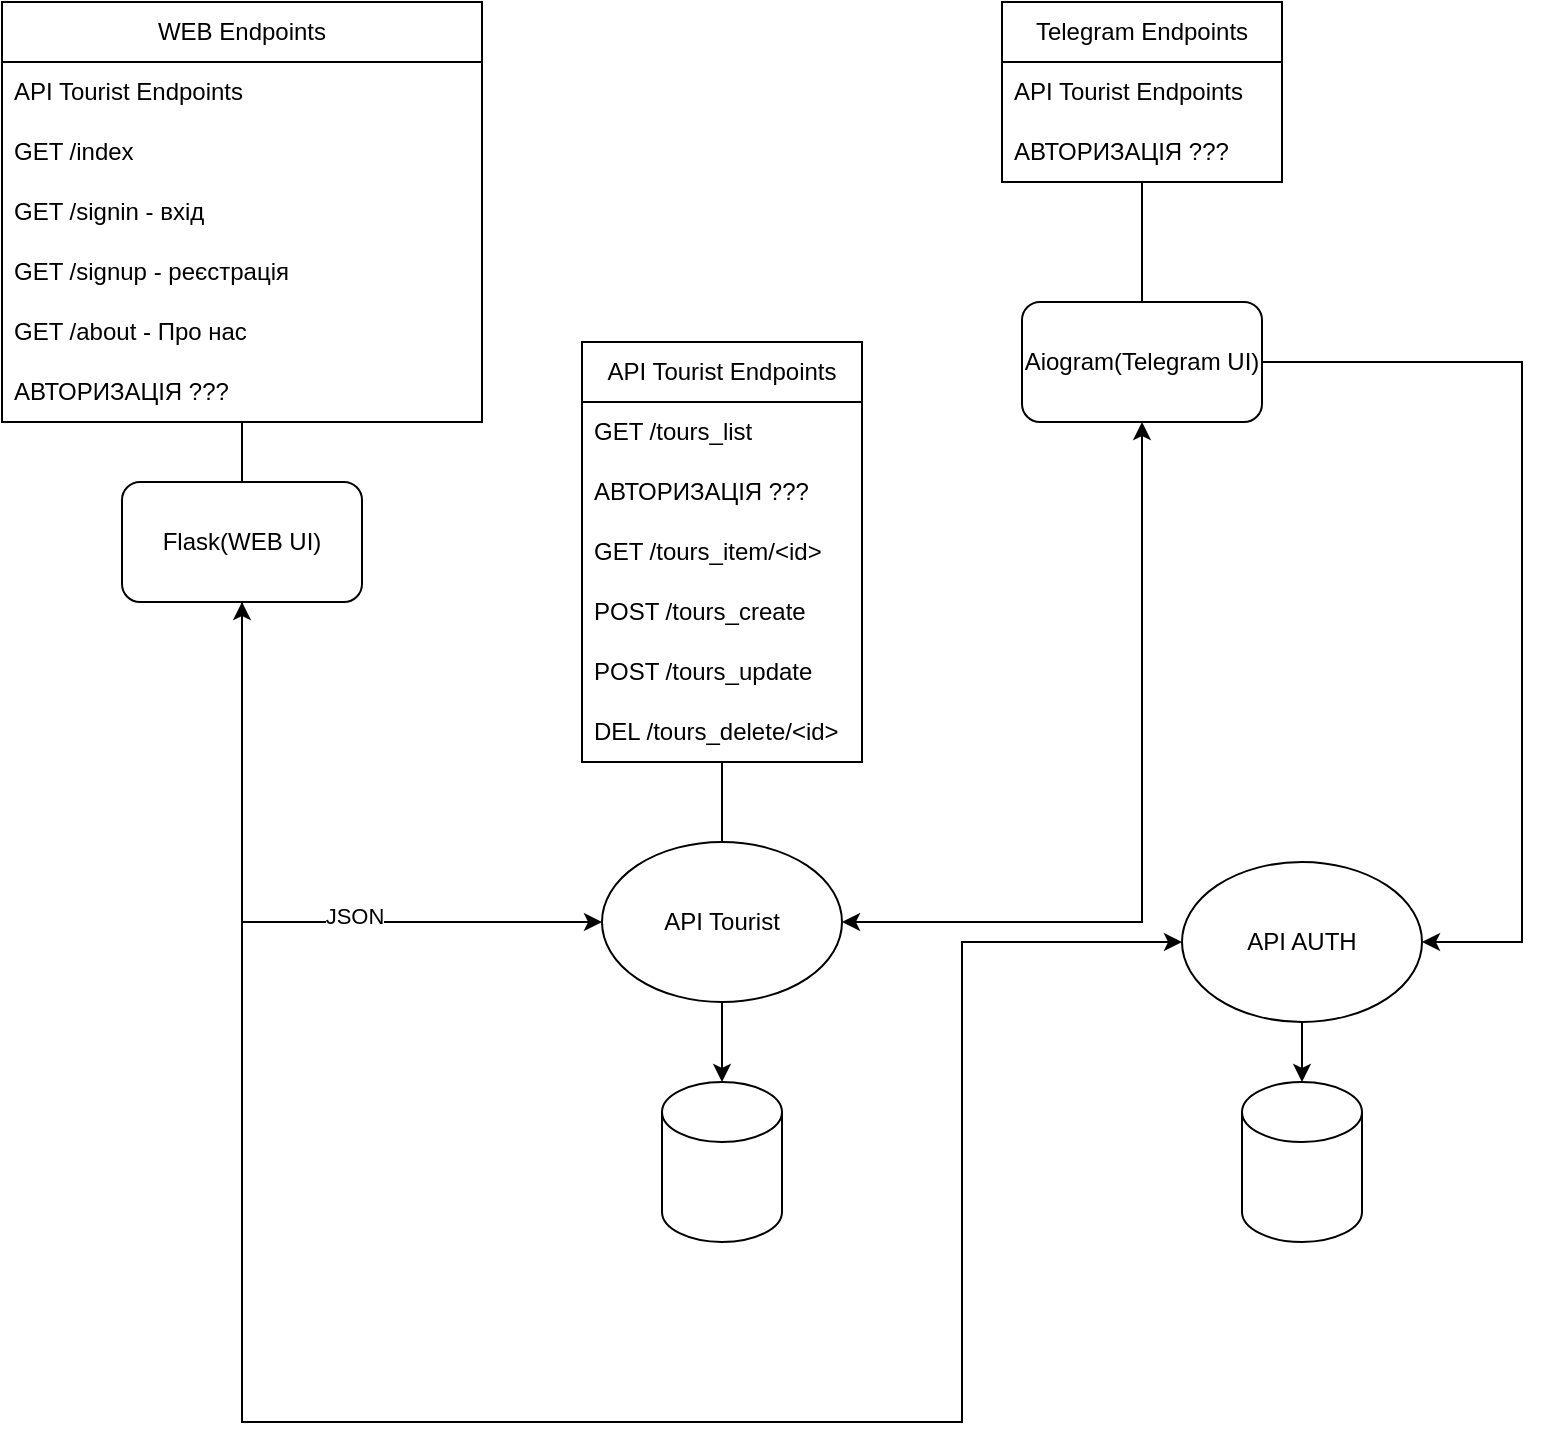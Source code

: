 <mxfile version="24.6.4" type="github">
  <diagram name="Сторінка-1" id="lJxNWKh9CDe1zumc04ai">
    <mxGraphModel dx="880" dy="452" grid="1" gridSize="10" guides="1" tooltips="1" connect="1" arrows="1" fold="1" page="1" pageScale="1" pageWidth="827" pageHeight="1169" math="0" shadow="0">
      <root>
        <mxCell id="0" />
        <mxCell id="1" parent="0" />
        <mxCell id="kUHCYtQzrJtX1-ilOXfK-1" value="" style="shape=cylinder3;whiteSpace=wrap;html=1;boundedLbl=1;backgroundOutline=1;size=15;" parent="1" vertex="1">
          <mxGeometry x="350" y="560" width="60" height="80" as="geometry" />
        </mxCell>
        <mxCell id="kUHCYtQzrJtX1-ilOXfK-6" style="edgeStyle=orthogonalEdgeStyle;rounded=0;orthogonalLoop=1;jettySize=auto;html=1;" parent="1" source="kUHCYtQzrJtX1-ilOXfK-5" target="kUHCYtQzrJtX1-ilOXfK-1" edge="1">
          <mxGeometry relative="1" as="geometry">
            <Array as="points">
              <mxPoint x="390" y="610" />
            </Array>
          </mxGeometry>
        </mxCell>
        <mxCell id="kUHCYtQzrJtX1-ilOXfK-5" value="API Tourist" style="ellipse;whiteSpace=wrap;html=1;" parent="1" vertex="1">
          <mxGeometry x="320" y="440" width="120" height="80" as="geometry" />
        </mxCell>
        <mxCell id="kUHCYtQzrJtX1-ilOXfK-10" style="edgeStyle=orthogonalEdgeStyle;rounded=0;orthogonalLoop=1;jettySize=auto;html=1;startArrow=classic;startFill=1;" parent="1" source="kUHCYtQzrJtX1-ilOXfK-9" target="kUHCYtQzrJtX1-ilOXfK-5" edge="1">
          <mxGeometry relative="1" as="geometry">
            <Array as="points">
              <mxPoint x="140" y="480" />
            </Array>
          </mxGeometry>
        </mxCell>
        <mxCell id="kUHCYtQzrJtX1-ilOXfK-11" value="JSON" style="edgeLabel;html=1;align=center;verticalAlign=middle;resizable=0;points=[];" parent="kUHCYtQzrJtX1-ilOXfK-10" vertex="1" connectable="0">
          <mxGeometry x="0.271" y="3" relative="1" as="geometry">
            <mxPoint as="offset" />
          </mxGeometry>
        </mxCell>
        <mxCell id="pDyrUi-y8dJeP6p_w_m4-6" style="edgeStyle=orthogonalEdgeStyle;rounded=0;orthogonalLoop=1;jettySize=auto;html=1;" edge="1" parent="1" source="kUHCYtQzrJtX1-ilOXfK-9" target="pDyrUi-y8dJeP6p_w_m4-1">
          <mxGeometry relative="1" as="geometry">
            <Array as="points">
              <mxPoint x="140" y="730" />
              <mxPoint x="500" y="730" />
              <mxPoint x="500" y="490" />
            </Array>
          </mxGeometry>
        </mxCell>
        <mxCell id="kUHCYtQzrJtX1-ilOXfK-9" value="Flask(WEB UI)" style="rounded=1;whiteSpace=wrap;html=1;" parent="1" vertex="1">
          <mxGeometry x="80" y="260" width="120" height="60" as="geometry" />
        </mxCell>
        <mxCell id="kUHCYtQzrJtX1-ilOXfK-16" style="edgeStyle=orthogonalEdgeStyle;rounded=0;orthogonalLoop=1;jettySize=auto;html=1;startArrow=classic;startFill=1;" parent="1" source="kUHCYtQzrJtX1-ilOXfK-14" target="kUHCYtQzrJtX1-ilOXfK-5" edge="1">
          <mxGeometry relative="1" as="geometry">
            <Array as="points">
              <mxPoint x="590" y="480" />
            </Array>
          </mxGeometry>
        </mxCell>
        <mxCell id="pDyrUi-y8dJeP6p_w_m4-7" style="edgeStyle=orthogonalEdgeStyle;rounded=0;orthogonalLoop=1;jettySize=auto;html=1;" edge="1" parent="1" source="kUHCYtQzrJtX1-ilOXfK-14" target="pDyrUi-y8dJeP6p_w_m4-1">
          <mxGeometry relative="1" as="geometry">
            <Array as="points">
              <mxPoint x="780" y="200" />
              <mxPoint x="780" y="490" />
            </Array>
          </mxGeometry>
        </mxCell>
        <mxCell id="kUHCYtQzrJtX1-ilOXfK-14" value="Aiogram(Telegram UI)" style="rounded=1;whiteSpace=wrap;html=1;" parent="1" vertex="1">
          <mxGeometry x="530" y="170" width="120" height="60" as="geometry" />
        </mxCell>
        <mxCell id="kUHCYtQzrJtX1-ilOXfK-23" style="edgeStyle=orthogonalEdgeStyle;rounded=0;orthogonalLoop=1;jettySize=auto;html=1;endArrow=none;endFill=0;" parent="1" source="kUHCYtQzrJtX1-ilOXfK-17" target="kUHCYtQzrJtX1-ilOXfK-5" edge="1">
          <mxGeometry relative="1" as="geometry">
            <Array as="points">
              <mxPoint x="380" y="360" />
              <mxPoint x="380" y="360" />
            </Array>
          </mxGeometry>
        </mxCell>
        <mxCell id="kUHCYtQzrJtX1-ilOXfK-17" value="API Tourist Endpoints" style="swimlane;fontStyle=0;childLayout=stackLayout;horizontal=1;startSize=30;horizontalStack=0;resizeParent=1;resizeParentMax=0;resizeLast=0;collapsible=1;marginBottom=0;whiteSpace=wrap;html=1;" parent="1" vertex="1">
          <mxGeometry x="310" y="190" width="140" height="210" as="geometry" />
        </mxCell>
        <mxCell id="kUHCYtQzrJtX1-ilOXfK-18" value="GET /tours_list&amp;nbsp;&amp;nbsp;" style="text;strokeColor=none;fillColor=none;align=left;verticalAlign=middle;spacingLeft=4;spacingRight=4;overflow=hidden;points=[[0,0.5],[1,0.5]];portConstraint=eastwest;rotatable=0;whiteSpace=wrap;html=1;" parent="kUHCYtQzrJtX1-ilOXfK-17" vertex="1">
          <mxGeometry y="30" width="140" height="30" as="geometry" />
        </mxCell>
        <mxCell id="kUHCYtQzrJtX1-ilOXfK-45" value="АВТОРИЗАЦІЯ ???" style="text;strokeColor=none;fillColor=none;align=left;verticalAlign=middle;spacingLeft=4;spacingRight=4;overflow=hidden;points=[[0,0.5],[1,0.5]];portConstraint=eastwest;rotatable=0;whiteSpace=wrap;html=1;" parent="kUHCYtQzrJtX1-ilOXfK-17" vertex="1">
          <mxGeometry y="60" width="140" height="30" as="geometry" />
        </mxCell>
        <mxCell id="kUHCYtQzrJtX1-ilOXfK-19" value="GET /tours_item/&amp;lt;id&amp;gt;&amp;nbsp;&amp;nbsp;" style="text;strokeColor=none;fillColor=none;align=left;verticalAlign=middle;spacingLeft=4;spacingRight=4;overflow=hidden;points=[[0,0.5],[1,0.5]];portConstraint=eastwest;rotatable=0;whiteSpace=wrap;html=1;" parent="kUHCYtQzrJtX1-ilOXfK-17" vertex="1">
          <mxGeometry y="90" width="140" height="30" as="geometry" />
        </mxCell>
        <mxCell id="kUHCYtQzrJtX1-ilOXfK-20" value="POST /tours_create" style="text;strokeColor=none;fillColor=none;align=left;verticalAlign=middle;spacingLeft=4;spacingRight=4;overflow=hidden;points=[[0,0.5],[1,0.5]];portConstraint=eastwest;rotatable=0;whiteSpace=wrap;html=1;" parent="kUHCYtQzrJtX1-ilOXfK-17" vertex="1">
          <mxGeometry y="120" width="140" height="30" as="geometry" />
        </mxCell>
        <mxCell id="kUHCYtQzrJtX1-ilOXfK-21" value="POST /tours_update" style="text;strokeColor=none;fillColor=none;align=left;verticalAlign=middle;spacingLeft=4;spacingRight=4;overflow=hidden;points=[[0,0.5],[1,0.5]];portConstraint=eastwest;rotatable=0;whiteSpace=wrap;html=1;" parent="kUHCYtQzrJtX1-ilOXfK-17" vertex="1">
          <mxGeometry y="150" width="140" height="30" as="geometry" />
        </mxCell>
        <mxCell id="kUHCYtQzrJtX1-ilOXfK-22" value="DEL /tours_delete/&amp;lt;id&amp;gt;" style="text;strokeColor=none;fillColor=none;align=left;verticalAlign=middle;spacingLeft=4;spacingRight=4;overflow=hidden;points=[[0,0.5],[1,0.5]];portConstraint=eastwest;rotatable=0;whiteSpace=wrap;html=1;" parent="kUHCYtQzrJtX1-ilOXfK-17" vertex="1">
          <mxGeometry y="180" width="140" height="30" as="geometry" />
        </mxCell>
        <mxCell id="kUHCYtQzrJtX1-ilOXfK-30" style="edgeStyle=orthogonalEdgeStyle;rounded=0;orthogonalLoop=1;jettySize=auto;html=1;endArrow=none;endFill=0;" parent="1" source="kUHCYtQzrJtX1-ilOXfK-24" target="kUHCYtQzrJtX1-ilOXfK-9" edge="1">
          <mxGeometry relative="1" as="geometry" />
        </mxCell>
        <mxCell id="kUHCYtQzrJtX1-ilOXfK-24" value="WEB Endpoints" style="swimlane;fontStyle=0;childLayout=stackLayout;horizontal=1;startSize=30;horizontalStack=0;resizeParent=1;resizeParentMax=0;resizeLast=0;collapsible=1;marginBottom=0;whiteSpace=wrap;html=1;" parent="1" vertex="1">
          <mxGeometry x="20" y="20" width="240" height="210" as="geometry" />
        </mxCell>
        <mxCell id="kUHCYtQzrJtX1-ilOXfK-38" value="&lt;span style=&quot;text-align: center;&quot;&gt;API Tourist Endpoints&lt;/span&gt;" style="text;strokeColor=none;fillColor=none;align=left;verticalAlign=middle;spacingLeft=4;spacingRight=4;overflow=hidden;points=[[0,0.5],[1,0.5]];portConstraint=eastwest;rotatable=0;whiteSpace=wrap;html=1;" parent="kUHCYtQzrJtX1-ilOXfK-24" vertex="1">
          <mxGeometry y="30" width="240" height="30" as="geometry" />
        </mxCell>
        <mxCell id="kUHCYtQzrJtX1-ilOXfK-39" value="GET /index" style="text;strokeColor=none;fillColor=none;align=left;verticalAlign=middle;spacingLeft=4;spacingRight=4;overflow=hidden;points=[[0,0.5],[1,0.5]];portConstraint=eastwest;rotatable=0;whiteSpace=wrap;html=1;" parent="kUHCYtQzrJtX1-ilOXfK-24" vertex="1">
          <mxGeometry y="60" width="240" height="30" as="geometry" />
        </mxCell>
        <mxCell id="kUHCYtQzrJtX1-ilOXfK-40" value="GET /signin - вхід" style="text;strokeColor=none;fillColor=none;align=left;verticalAlign=middle;spacingLeft=4;spacingRight=4;overflow=hidden;points=[[0,0.5],[1,0.5]];portConstraint=eastwest;rotatable=0;whiteSpace=wrap;html=1;" parent="kUHCYtQzrJtX1-ilOXfK-24" vertex="1">
          <mxGeometry y="90" width="240" height="30" as="geometry" />
        </mxCell>
        <mxCell id="kUHCYtQzrJtX1-ilOXfK-41" value="GET /signup - реєстрація" style="text;strokeColor=none;fillColor=none;align=left;verticalAlign=middle;spacingLeft=4;spacingRight=4;overflow=hidden;points=[[0,0.5],[1,0.5]];portConstraint=eastwest;rotatable=0;whiteSpace=wrap;html=1;" parent="kUHCYtQzrJtX1-ilOXfK-24" vertex="1">
          <mxGeometry y="120" width="240" height="30" as="geometry" />
        </mxCell>
        <mxCell id="kUHCYtQzrJtX1-ilOXfK-43" value="GET /about - Про нас" style="text;strokeColor=none;fillColor=none;align=left;verticalAlign=middle;spacingLeft=4;spacingRight=4;overflow=hidden;points=[[0,0.5],[1,0.5]];portConstraint=eastwest;rotatable=0;whiteSpace=wrap;html=1;" parent="kUHCYtQzrJtX1-ilOXfK-24" vertex="1">
          <mxGeometry y="150" width="240" height="30" as="geometry" />
        </mxCell>
        <mxCell id="kUHCYtQzrJtX1-ilOXfK-44" value="АВТОРИЗАЦІЯ ???" style="text;strokeColor=none;fillColor=none;align=left;verticalAlign=middle;spacingLeft=4;spacingRight=4;overflow=hidden;points=[[0,0.5],[1,0.5]];portConstraint=eastwest;rotatable=0;whiteSpace=wrap;html=1;" parent="kUHCYtQzrJtX1-ilOXfK-24" vertex="1">
          <mxGeometry y="180" width="240" height="30" as="geometry" />
        </mxCell>
        <mxCell id="kUHCYtQzrJtX1-ilOXfK-37" style="edgeStyle=orthogonalEdgeStyle;rounded=0;orthogonalLoop=1;jettySize=auto;html=1;endArrow=none;endFill=0;" parent="1" source="kUHCYtQzrJtX1-ilOXfK-31" target="kUHCYtQzrJtX1-ilOXfK-14" edge="1">
          <mxGeometry relative="1" as="geometry" />
        </mxCell>
        <mxCell id="kUHCYtQzrJtX1-ilOXfK-31" value="Telegram Endpoints" style="swimlane;fontStyle=0;childLayout=stackLayout;horizontal=1;startSize=30;horizontalStack=0;resizeParent=1;resizeParentMax=0;resizeLast=0;collapsible=1;marginBottom=0;whiteSpace=wrap;html=1;" parent="1" vertex="1">
          <mxGeometry x="520" y="20" width="140" height="90" as="geometry" />
        </mxCell>
        <mxCell id="kUHCYtQzrJtX1-ilOXfK-32" value="API Tourist Endpoints" style="text;strokeColor=none;fillColor=none;align=left;verticalAlign=middle;spacingLeft=4;spacingRight=4;overflow=hidden;points=[[0,0.5],[1,0.5]];portConstraint=eastwest;rotatable=0;whiteSpace=wrap;html=1;" parent="kUHCYtQzrJtX1-ilOXfK-31" vertex="1">
          <mxGeometry y="30" width="140" height="30" as="geometry" />
        </mxCell>
        <mxCell id="kUHCYtQzrJtX1-ilOXfK-33" value="АВТОРИЗАЦІЯ ???" style="text;strokeColor=none;fillColor=none;align=left;verticalAlign=middle;spacingLeft=4;spacingRight=4;overflow=hidden;points=[[0,0.5],[1,0.5]];portConstraint=eastwest;rotatable=0;whiteSpace=wrap;html=1;" parent="kUHCYtQzrJtX1-ilOXfK-31" vertex="1">
          <mxGeometry y="60" width="140" height="30" as="geometry" />
        </mxCell>
        <mxCell id="pDyrUi-y8dJeP6p_w_m4-5" style="edgeStyle=orthogonalEdgeStyle;rounded=0;orthogonalLoop=1;jettySize=auto;html=1;" edge="1" parent="1" source="pDyrUi-y8dJeP6p_w_m4-1" target="pDyrUi-y8dJeP6p_w_m4-2">
          <mxGeometry relative="1" as="geometry" />
        </mxCell>
        <mxCell id="pDyrUi-y8dJeP6p_w_m4-1" value="API AUTH" style="ellipse;whiteSpace=wrap;html=1;" vertex="1" parent="1">
          <mxGeometry x="610" y="450" width="120" height="80" as="geometry" />
        </mxCell>
        <mxCell id="pDyrUi-y8dJeP6p_w_m4-2" value="" style="shape=cylinder3;whiteSpace=wrap;html=1;boundedLbl=1;backgroundOutline=1;size=15;" vertex="1" parent="1">
          <mxGeometry x="640" y="560" width="60" height="80" as="geometry" />
        </mxCell>
      </root>
    </mxGraphModel>
  </diagram>
</mxfile>
